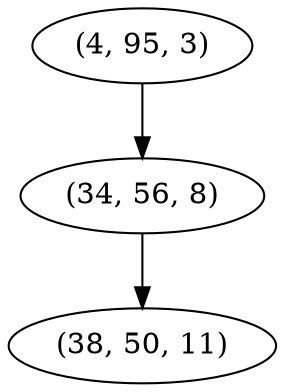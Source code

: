 digraph tree {
    "(4, 95, 3)";
    "(34, 56, 8)";
    "(38, 50, 11)";
    "(4, 95, 3)" -> "(34, 56, 8)";
    "(34, 56, 8)" -> "(38, 50, 11)";
}
